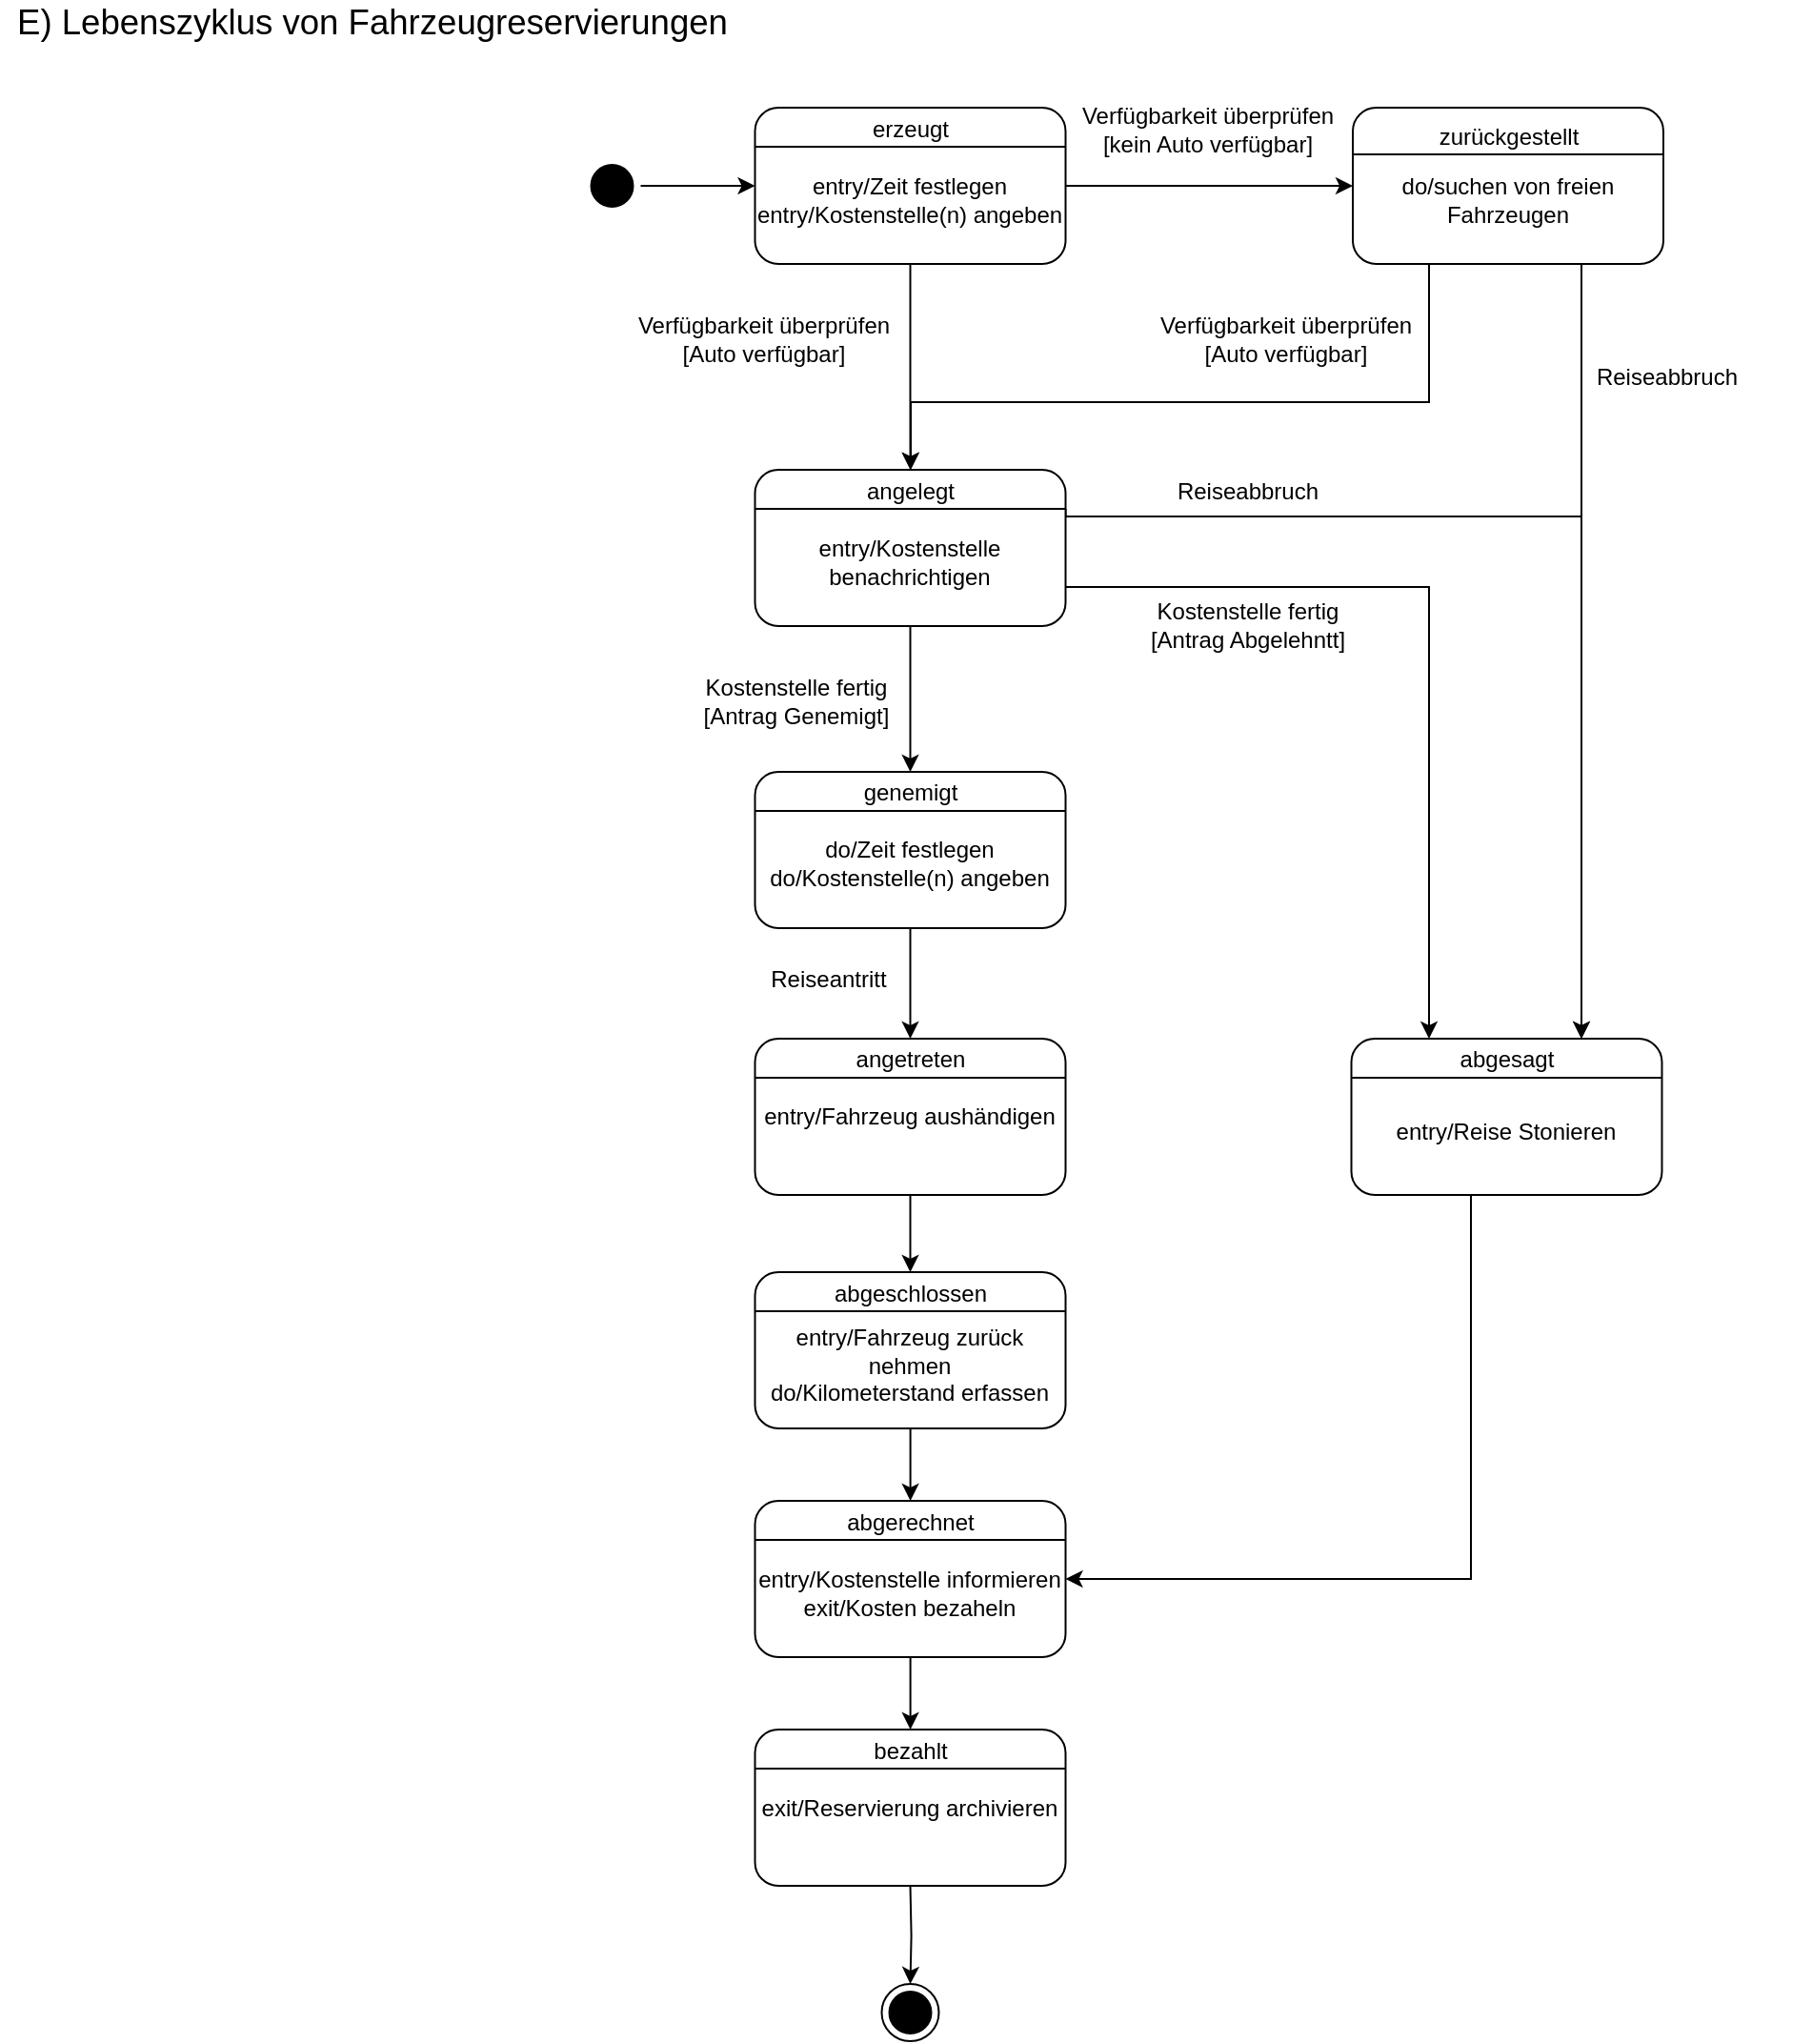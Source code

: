 <mxfile version="16.2.4" type="github">
  <diagram name="Page-1" id="58cdce13-f638-feb5-8d6f-7d28b1aa9fa0">
    <mxGraphModel dx="1426" dy="767" grid="1" gridSize="10" guides="1" tooltips="1" connect="1" arrows="1" fold="1" page="1" pageScale="1" pageWidth="1169" pageHeight="827" background="none" math="0" shadow="0">
      <root>
        <mxCell id="0" />
        <mxCell id="1" parent="0" />
        <mxCell id="TvTBjt7HVJbZdoVM67S8-25" style="edgeStyle=orthogonalEdgeStyle;rounded=0;orthogonalLoop=1;jettySize=auto;html=1;" edge="1" parent="1" source="RftWT_6a3TEJ_z7IRj75-2" target="TvTBjt7HVJbZdoVM67S8-1">
          <mxGeometry relative="1" as="geometry" />
        </mxCell>
        <mxCell id="TvTBjt7HVJbZdoVM67S8-26" style="edgeStyle=orthogonalEdgeStyle;rounded=0;orthogonalLoop=1;jettySize=auto;html=1;" edge="1" parent="1" source="RftWT_6a3TEJ_z7IRj75-2" target="RftWT_6a3TEJ_z7IRj75-10">
          <mxGeometry relative="1" as="geometry" />
        </mxCell>
        <mxCell id="RftWT_6a3TEJ_z7IRj75-2" value="&lt;div&gt;&lt;br&gt;&lt;/div&gt;&lt;div&gt;entry/Zeit festlegen&lt;/div&gt;&lt;div&gt;entry/Kostenstelle(n) angeben&lt;br&gt;&lt;/div&gt;" style="rounded=1;whiteSpace=wrap;html=1;" parent="1" vertex="1">
          <mxGeometry x="406.25" y="65.5" width="163" height="82" as="geometry" />
        </mxCell>
        <mxCell id="RftWT_6a3TEJ_z7IRj75-3" value="" style="endArrow=none;html=1;rounded=0;exitX=0;exitY=0.25;exitDx=0;exitDy=0;entryX=1;entryY=0.25;entryDx=0;entryDy=0;" parent="1" source="RftWT_6a3TEJ_z7IRj75-2" target="RftWT_6a3TEJ_z7IRj75-2" edge="1">
          <mxGeometry width="50" height="50" relative="1" as="geometry">
            <mxPoint x="632.75" y="313.5" as="sourcePoint" />
            <mxPoint x="682.75" y="263.5" as="targetPoint" />
          </mxGeometry>
        </mxCell>
        <mxCell id="RftWT_6a3TEJ_z7IRj75-4" value="erzeugt" style="text;html=1;strokeColor=none;fillColor=none;align=center;verticalAlign=middle;whiteSpace=wrap;rounded=0;" parent="1" vertex="1">
          <mxGeometry x="413" y="61.5" width="149.5" height="30" as="geometry" />
        </mxCell>
        <mxCell id="RftWT_6a3TEJ_z7IRj75-5" value="&lt;span style=&quot;left: 148.105px ; top: 374.778px ; font-size: 18.3px ; font-family: sans-serif ; transform: scalex(1.005)&quot; dir=&quot;ltr&quot;&gt;E) Lebenszyklus von Fahrzeugreservierun&lt;/span&gt;&lt;span style=&quot;left: 148.1px ; top: 395.878px ; font-size: 18.3px ; font-family: sans-serif ; transform: scalex(1.002)&quot; dir=&quot;ltr&quot;&gt;gen &lt;/span&gt;" style="text;html=1;align=center;verticalAlign=middle;resizable=0;points=[];autosize=1;strokeColor=none;fillColor=none;" parent="1" vertex="1">
          <mxGeometry x="10" y="10" width="390" height="20" as="geometry" />
        </mxCell>
        <mxCell id="RftWT_6a3TEJ_z7IRj75-9" style="edgeStyle=orthogonalEdgeStyle;rounded=0;orthogonalLoop=1;jettySize=auto;html=1;entryX=0;entryY=0.5;entryDx=0;entryDy=0;" parent="1" source="RftWT_6a3TEJ_z7IRj75-6" target="RftWT_6a3TEJ_z7IRj75-2" edge="1">
          <mxGeometry relative="1" as="geometry" />
        </mxCell>
        <mxCell id="RftWT_6a3TEJ_z7IRj75-6" value="" style="ellipse;html=1;shape=startState;fillColor=#000000;strokeColor=default;rounded=1;shadow=0;comic=0;labelBackgroundColor=none;fontFamily=Verdana;fontSize=12;fontColor=#000000;align=center;direction=south;" parent="1" vertex="1">
          <mxGeometry x="316.25" y="91.5" width="30" height="30" as="geometry" />
        </mxCell>
        <mxCell id="TvTBjt7HVJbZdoVM67S8-27" style="edgeStyle=orthogonalEdgeStyle;rounded=0;orthogonalLoop=1;jettySize=auto;html=1;" edge="1" parent="1" source="RftWT_6a3TEJ_z7IRj75-10" target="TvTBjt7HVJbZdoVM67S8-1">
          <mxGeometry relative="1" as="geometry">
            <Array as="points">
              <mxPoint x="760" y="220" />
              <mxPoint x="488" y="220" />
            </Array>
          </mxGeometry>
        </mxCell>
        <mxCell id="TvTBjt7HVJbZdoVM67S8-28" style="edgeStyle=orthogonalEdgeStyle;rounded=0;orthogonalLoop=1;jettySize=auto;html=1;" edge="1" parent="1" source="RftWT_6a3TEJ_z7IRj75-10" target="TvTBjt7HVJbZdoVM67S8-7">
          <mxGeometry relative="1" as="geometry">
            <mxPoint x="950" y="510" as="targetPoint" />
            <Array as="points">
              <mxPoint x="840" y="420" />
              <mxPoint x="840" y="420" />
            </Array>
          </mxGeometry>
        </mxCell>
        <mxCell id="RftWT_6a3TEJ_z7IRj75-10" value="&lt;div&gt;&lt;br&gt;&lt;/div&gt;&lt;div&gt;do/suchen von freien Fahrzeugen&lt;br&gt;&lt;/div&gt;" style="rounded=1;whiteSpace=wrap;html=1;" parent="1" vertex="1">
          <mxGeometry x="720" y="65.5" width="163" height="82" as="geometry" />
        </mxCell>
        <mxCell id="RftWT_6a3TEJ_z7IRj75-11" value="" style="endArrow=none;html=1;rounded=0;exitX=0;exitY=0.25;exitDx=0;exitDy=0;entryX=1;entryY=0.25;entryDx=0;entryDy=0;" parent="1" edge="1">
          <mxGeometry width="50" height="50" relative="1" as="geometry">
            <mxPoint x="720" y="90" as="sourcePoint" />
            <mxPoint x="883" y="90" as="targetPoint" />
          </mxGeometry>
        </mxCell>
        <mxCell id="RftWT_6a3TEJ_z7IRj75-12" value="zurückgestellt" style="text;html=1;strokeColor=none;fillColor=none;align=center;verticalAlign=middle;whiteSpace=wrap;rounded=0;" parent="1" vertex="1">
          <mxGeometry x="726.75" y="65.5" width="149.5" height="30" as="geometry" />
        </mxCell>
        <mxCell id="RftWT_6a3TEJ_z7IRj75-21" value="Verfügbarkeit überprüfen [Auto verfügbar]" style="text;html=1;strokeColor=none;fillColor=none;align=center;verticalAlign=middle;whiteSpace=wrap;rounded=0;" parent="1" vertex="1">
          <mxGeometry x="336.25" y="160" width="150" height="53" as="geometry" />
        </mxCell>
        <mxCell id="RftWT_6a3TEJ_z7IRj75-24" value="Verfügbarkeit überprüfen [Auto verfügbar]" style="text;html=1;strokeColor=none;fillColor=none;align=center;verticalAlign=middle;whiteSpace=wrap;rounded=0;" parent="1" vertex="1">
          <mxGeometry x="610" y="160" width="150" height="53" as="geometry" />
        </mxCell>
        <mxCell id="RftWT_6a3TEJ_z7IRj75-49" style="edgeStyle=orthogonalEdgeStyle;rounded=0;orthogonalLoop=1;jettySize=auto;html=1;" parent="1" target="RftWT_6a3TEJ_z7IRj75-43" edge="1">
          <mxGeometry relative="1" as="geometry">
            <mxPoint x="487.75" y="998.5" as="sourcePoint" />
          </mxGeometry>
        </mxCell>
        <mxCell id="RftWT_6a3TEJ_z7IRj75-41" value="Kostenstelle fertig&lt;br&gt;[Antrag Abgelehntt]" style="text;html=1;strokeColor=none;fillColor=none;align=center;verticalAlign=middle;whiteSpace=wrap;rounded=0;" parent="1" vertex="1">
          <mxGeometry x="590" y="310" width="150" height="53" as="geometry" />
        </mxCell>
        <mxCell id="RftWT_6a3TEJ_z7IRj75-43" value="" style="ellipse;html=1;shape=endState;fillColor=#000000;strokeColor=#030000;rounded=1;shadow=0;comic=0;labelBackgroundColor=none;fontFamily=Verdana;fontSize=12;fontColor=#000000;align=center;" parent="1" vertex="1">
          <mxGeometry x="472.75" y="1050" width="30" height="30" as="geometry" />
        </mxCell>
        <mxCell id="RftWT_6a3TEJ_z7IRj75-45" value="&lt;div&gt;Reiseantritt&lt;/div&gt;" style="text;html=1;strokeColor=none;fillColor=none;align=center;verticalAlign=middle;whiteSpace=wrap;rounded=0;" parent="1" vertex="1">
          <mxGeometry x="370" y="496" width="150" height="53" as="geometry" />
        </mxCell>
        <mxCell id="RftWT_6a3TEJ_z7IRj75-53" value="&lt;div&gt;Reiseabbruch&lt;/div&gt;" style="text;html=1;strokeColor=none;fillColor=none;align=center;verticalAlign=middle;whiteSpace=wrap;rounded=0;" parent="1" vertex="1">
          <mxGeometry x="810" y="180" width="150" height="53" as="geometry" />
        </mxCell>
        <mxCell id="3UKNWpvNJweof73UtUun-1" value="Verfügbarkeit überprüfen [kein Auto verfügbar]" style="text;html=1;strokeColor=none;fillColor=none;align=center;verticalAlign=middle;whiteSpace=wrap;rounded=0;" parent="1" vertex="1">
          <mxGeometry x="569.25" y="50" width="150" height="53" as="geometry" />
        </mxCell>
        <mxCell id="TvTBjt7HVJbZdoVM67S8-23" style="edgeStyle=orthogonalEdgeStyle;rounded=0;orthogonalLoop=1;jettySize=auto;html=1;exitX=1;exitY=0.25;exitDx=0;exitDy=0;" edge="1" parent="1" source="TvTBjt7HVJbZdoVM67S8-1" target="TvTBjt7HVJbZdoVM67S8-7">
          <mxGeometry relative="1" as="geometry">
            <Array as="points">
              <mxPoint x="569" y="280" />
              <mxPoint x="840" y="280" />
            </Array>
          </mxGeometry>
        </mxCell>
        <mxCell id="TvTBjt7HVJbZdoVM67S8-35" style="edgeStyle=orthogonalEdgeStyle;rounded=0;orthogonalLoop=1;jettySize=auto;html=1;" edge="1" parent="1" source="TvTBjt7HVJbZdoVM67S8-1" target="TvTBjt7HVJbZdoVM67S8-32">
          <mxGeometry relative="1" as="geometry" />
        </mxCell>
        <mxCell id="TvTBjt7HVJbZdoVM67S8-1" value="&lt;div&gt;&lt;br&gt;&lt;/div&gt;&lt;div&gt;entry/Kostenstelle benachrichtigen&lt;br&gt;&lt;/div&gt;" style="rounded=1;whiteSpace=wrap;html=1;" vertex="1" parent="1">
          <mxGeometry x="406.25" y="255.5" width="163" height="82" as="geometry" />
        </mxCell>
        <mxCell id="TvTBjt7HVJbZdoVM67S8-2" value="" style="endArrow=none;html=1;rounded=0;exitX=0;exitY=0.25;exitDx=0;exitDy=0;entryX=1;entryY=0.25;entryDx=0;entryDy=0;" edge="1" parent="1" source="TvTBjt7HVJbZdoVM67S8-1" target="TvTBjt7HVJbZdoVM67S8-1">
          <mxGeometry width="50" height="50" relative="1" as="geometry">
            <mxPoint x="632.75" y="503.5" as="sourcePoint" />
            <mxPoint x="682.75" y="453.5" as="targetPoint" />
          </mxGeometry>
        </mxCell>
        <mxCell id="TvTBjt7HVJbZdoVM67S8-3" value="angelegt" style="text;html=1;strokeColor=none;fillColor=none;align=center;verticalAlign=middle;whiteSpace=wrap;rounded=0;" vertex="1" parent="1">
          <mxGeometry x="413" y="251.5" width="149.5" height="30" as="geometry" />
        </mxCell>
        <mxCell id="TvTBjt7HVJbZdoVM67S8-21" style="edgeStyle=orthogonalEdgeStyle;rounded=0;orthogonalLoop=1;jettySize=auto;html=1;" edge="1" parent="1" source="TvTBjt7HVJbZdoVM67S8-4" target="TvTBjt7HVJbZdoVM67S8-10">
          <mxGeometry relative="1" as="geometry" />
        </mxCell>
        <mxCell id="TvTBjt7HVJbZdoVM67S8-4" value="entry/Fahrzeug aushändigen" style="rounded=1;whiteSpace=wrap;html=1;" vertex="1" parent="1">
          <mxGeometry x="406.25" y="554" width="163" height="82" as="geometry" />
        </mxCell>
        <mxCell id="TvTBjt7HVJbZdoVM67S8-5" value="" style="endArrow=none;html=1;rounded=0;exitX=0;exitY=0.25;exitDx=0;exitDy=0;entryX=1;entryY=0.25;entryDx=0;entryDy=0;" edge="1" parent="1" source="TvTBjt7HVJbZdoVM67S8-4" target="TvTBjt7HVJbZdoVM67S8-4">
          <mxGeometry width="50" height="50" relative="1" as="geometry">
            <mxPoint x="632.75" y="802" as="sourcePoint" />
            <mxPoint x="682.75" y="752" as="targetPoint" />
          </mxGeometry>
        </mxCell>
        <mxCell id="TvTBjt7HVJbZdoVM67S8-6" value="angetreten" style="text;html=1;strokeColor=none;fillColor=none;align=center;verticalAlign=middle;whiteSpace=wrap;rounded=0;" vertex="1" parent="1">
          <mxGeometry x="413" y="550" width="149.5" height="30" as="geometry" />
        </mxCell>
        <mxCell id="TvTBjt7HVJbZdoVM67S8-24" style="edgeStyle=orthogonalEdgeStyle;rounded=0;orthogonalLoop=1;jettySize=auto;html=1;entryX=1;entryY=0.5;entryDx=0;entryDy=0;exitX=0.5;exitY=1;exitDx=0;exitDy=0;" edge="1" parent="1" source="TvTBjt7HVJbZdoVM67S8-7" target="TvTBjt7HVJbZdoVM67S8-13">
          <mxGeometry relative="1" as="geometry">
            <Array as="points">
              <mxPoint x="782" y="636" />
              <mxPoint x="782" y="838" />
            </Array>
          </mxGeometry>
        </mxCell>
        <mxCell id="TvTBjt7HVJbZdoVM67S8-7" value="&lt;div&gt;&lt;br&gt;&lt;/div&gt;&lt;div&gt;entry/Reise Stonieren&lt;/div&gt;" style="rounded=1;whiteSpace=wrap;html=1;" vertex="1" parent="1">
          <mxGeometry x="719.25" y="554" width="163" height="82" as="geometry" />
        </mxCell>
        <mxCell id="TvTBjt7HVJbZdoVM67S8-8" value="" style="endArrow=none;html=1;rounded=0;exitX=0;exitY=0.25;exitDx=0;exitDy=0;entryX=1;entryY=0.25;entryDx=0;entryDy=0;" edge="1" parent="1" source="TvTBjt7HVJbZdoVM67S8-7" target="TvTBjt7HVJbZdoVM67S8-7">
          <mxGeometry width="50" height="50" relative="1" as="geometry">
            <mxPoint x="945.75" y="802" as="sourcePoint" />
            <mxPoint x="995.75" y="752" as="targetPoint" />
          </mxGeometry>
        </mxCell>
        <mxCell id="TvTBjt7HVJbZdoVM67S8-9" value="abgesagt" style="text;html=1;strokeColor=none;fillColor=none;align=center;verticalAlign=middle;whiteSpace=wrap;rounded=0;" vertex="1" parent="1">
          <mxGeometry x="726" y="550" width="149.5" height="30" as="geometry" />
        </mxCell>
        <mxCell id="TvTBjt7HVJbZdoVM67S8-20" style="edgeStyle=orthogonalEdgeStyle;rounded=0;orthogonalLoop=1;jettySize=auto;html=1;" edge="1" parent="1" source="TvTBjt7HVJbZdoVM67S8-10" target="TvTBjt7HVJbZdoVM67S8-13">
          <mxGeometry relative="1" as="geometry" />
        </mxCell>
        <mxCell id="TvTBjt7HVJbZdoVM67S8-10" value="&lt;div&gt;&lt;br&gt;&lt;/div&gt;&lt;div&gt;entry/Fahrzeug zurück nehmen&lt;/div&gt;&lt;div&gt;do/Kilometerstand erfassen&lt;br&gt;&lt;/div&gt;" style="rounded=1;whiteSpace=wrap;html=1;" vertex="1" parent="1">
          <mxGeometry x="406.25" y="676.5" width="163" height="82" as="geometry" />
        </mxCell>
        <mxCell id="TvTBjt7HVJbZdoVM67S8-11" value="" style="endArrow=none;html=1;rounded=0;exitX=0;exitY=0.25;exitDx=0;exitDy=0;entryX=1;entryY=0.25;entryDx=0;entryDy=0;" edge="1" parent="1" source="TvTBjt7HVJbZdoVM67S8-10" target="TvTBjt7HVJbZdoVM67S8-10">
          <mxGeometry width="50" height="50" relative="1" as="geometry">
            <mxPoint x="632.75" y="924.5" as="sourcePoint" />
            <mxPoint x="682.75" y="874.5" as="targetPoint" />
          </mxGeometry>
        </mxCell>
        <mxCell id="TvTBjt7HVJbZdoVM67S8-12" value="abgeschlossen" style="text;html=1;strokeColor=none;fillColor=none;align=center;verticalAlign=middle;whiteSpace=wrap;rounded=0;" vertex="1" parent="1">
          <mxGeometry x="413" y="672.5" width="149.5" height="30" as="geometry" />
        </mxCell>
        <mxCell id="TvTBjt7HVJbZdoVM67S8-19" style="edgeStyle=orthogonalEdgeStyle;rounded=0;orthogonalLoop=1;jettySize=auto;html=1;" edge="1" parent="1" source="TvTBjt7HVJbZdoVM67S8-13" target="TvTBjt7HVJbZdoVM67S8-16">
          <mxGeometry relative="1" as="geometry" />
        </mxCell>
        <mxCell id="TvTBjt7HVJbZdoVM67S8-13" value="&lt;br&gt;entry/Kostenstelle informieren&lt;br&gt;exit/Kosten bezaheln" style="rounded=1;whiteSpace=wrap;html=1;" vertex="1" parent="1">
          <mxGeometry x="406.25" y="796.5" width="163" height="82" as="geometry" />
        </mxCell>
        <mxCell id="TvTBjt7HVJbZdoVM67S8-14" value="" style="endArrow=none;html=1;rounded=0;exitX=0;exitY=0.25;exitDx=0;exitDy=0;entryX=1;entryY=0.25;entryDx=0;entryDy=0;" edge="1" parent="1" source="TvTBjt7HVJbZdoVM67S8-13" target="TvTBjt7HVJbZdoVM67S8-13">
          <mxGeometry width="50" height="50" relative="1" as="geometry">
            <mxPoint x="632.75" y="1044.5" as="sourcePoint" />
            <mxPoint x="682.75" y="994.5" as="targetPoint" />
          </mxGeometry>
        </mxCell>
        <mxCell id="TvTBjt7HVJbZdoVM67S8-15" value="abgerechnet" style="text;html=1;strokeColor=none;fillColor=none;align=center;verticalAlign=middle;whiteSpace=wrap;rounded=0;" vertex="1" parent="1">
          <mxGeometry x="413" y="792.5" width="149.5" height="30" as="geometry" />
        </mxCell>
        <mxCell id="TvTBjt7HVJbZdoVM67S8-16" value="exit/Reservierung archivieren" style="rounded=1;whiteSpace=wrap;html=1;" vertex="1" parent="1">
          <mxGeometry x="406.25" y="916.5" width="163" height="82" as="geometry" />
        </mxCell>
        <mxCell id="TvTBjt7HVJbZdoVM67S8-17" value="" style="endArrow=none;html=1;rounded=0;exitX=0;exitY=0.25;exitDx=0;exitDy=0;entryX=1;entryY=0.25;entryDx=0;entryDy=0;" edge="1" parent="1" source="TvTBjt7HVJbZdoVM67S8-16" target="TvTBjt7HVJbZdoVM67S8-16">
          <mxGeometry width="50" height="50" relative="1" as="geometry">
            <mxPoint x="632.75" y="1164.5" as="sourcePoint" />
            <mxPoint x="682.75" y="1114.5" as="targetPoint" />
          </mxGeometry>
        </mxCell>
        <mxCell id="TvTBjt7HVJbZdoVM67S8-18" value="bezahlt" style="text;html=1;strokeColor=none;fillColor=none;align=center;verticalAlign=middle;whiteSpace=wrap;rounded=0;" vertex="1" parent="1">
          <mxGeometry x="413" y="912.5" width="149.5" height="30" as="geometry" />
        </mxCell>
        <mxCell id="TvTBjt7HVJbZdoVM67S8-30" value="&lt;div&gt;Reiseabbruch&lt;/div&gt;" style="text;html=1;strokeColor=none;fillColor=none;align=center;verticalAlign=middle;whiteSpace=wrap;rounded=0;" vertex="1" parent="1">
          <mxGeometry x="590" y="240" width="150" height="53" as="geometry" />
        </mxCell>
        <mxCell id="TvTBjt7HVJbZdoVM67S8-36" style="edgeStyle=orthogonalEdgeStyle;rounded=0;orthogonalLoop=1;jettySize=auto;html=1;exitX=1;exitY=0.75;exitDx=0;exitDy=0;" edge="1" parent="1" source="TvTBjt7HVJbZdoVM67S8-1" target="TvTBjt7HVJbZdoVM67S8-7">
          <mxGeometry relative="1" as="geometry">
            <Array as="points">
              <mxPoint x="760" y="317" />
            </Array>
          </mxGeometry>
        </mxCell>
        <mxCell id="TvTBjt7HVJbZdoVM67S8-37" style="edgeStyle=orthogonalEdgeStyle;rounded=0;orthogonalLoop=1;jettySize=auto;html=1;" edge="1" parent="1" source="TvTBjt7HVJbZdoVM67S8-32" target="TvTBjt7HVJbZdoVM67S8-4">
          <mxGeometry relative="1" as="geometry" />
        </mxCell>
        <mxCell id="TvTBjt7HVJbZdoVM67S8-32" value="&lt;div&gt;&lt;br&gt;&lt;/div&gt;&lt;div&gt;do/Zeit festlegen&lt;/div&gt;&lt;div&gt;do/Kostenstelle(n) angeben&lt;br&gt;&lt;/div&gt;" style="rounded=1;whiteSpace=wrap;html=1;" vertex="1" parent="1">
          <mxGeometry x="406.25" y="414" width="163" height="82" as="geometry" />
        </mxCell>
        <mxCell id="TvTBjt7HVJbZdoVM67S8-33" value="" style="endArrow=none;html=1;rounded=0;exitX=0;exitY=0.25;exitDx=0;exitDy=0;entryX=1;entryY=0.25;entryDx=0;entryDy=0;" edge="1" parent="1" source="TvTBjt7HVJbZdoVM67S8-32" target="TvTBjt7HVJbZdoVM67S8-32">
          <mxGeometry width="50" height="50" relative="1" as="geometry">
            <mxPoint x="632.75" y="662" as="sourcePoint" />
            <mxPoint x="682.75" y="612" as="targetPoint" />
          </mxGeometry>
        </mxCell>
        <mxCell id="TvTBjt7HVJbZdoVM67S8-34" value="genemigt" style="text;html=1;strokeColor=none;fillColor=none;align=center;verticalAlign=middle;whiteSpace=wrap;rounded=0;" vertex="1" parent="1">
          <mxGeometry x="413" y="410" width="149.5" height="30" as="geometry" />
        </mxCell>
        <mxCell id="TvTBjt7HVJbZdoVM67S8-39" value="Kostenstelle fertig&lt;br&gt;[Antrag Genemigt]" style="text;html=1;strokeColor=none;fillColor=none;align=center;verticalAlign=middle;whiteSpace=wrap;rounded=0;" vertex="1" parent="1">
          <mxGeometry x="352.75" y="350" width="150" height="53" as="geometry" />
        </mxCell>
      </root>
    </mxGraphModel>
  </diagram>
</mxfile>
